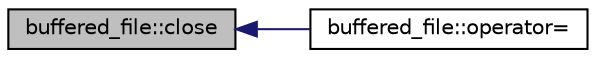 digraph "buffered_file::close"
{
  edge [fontname="Helvetica",fontsize="10",labelfontname="Helvetica",labelfontsize="10"];
  node [fontname="Helvetica",fontsize="10",shape=record];
  rankdir="LR";
  Node1 [label="buffered_file::close",height=0.2,width=0.4,color="black", fillcolor="grey75", style="filled" fontcolor="black"];
  Node1 -> Node2 [dir="back",color="midnightblue",fontsize="10",style="solid",fontname="Helvetica"];
  Node2 [label="buffered_file::operator=",height=0.2,width=0.4,color="black", fillcolor="white", style="filled",URL="$classbuffered__file.html#a158ef2fb37854e3c6799dd40a72fa56b"];
}
